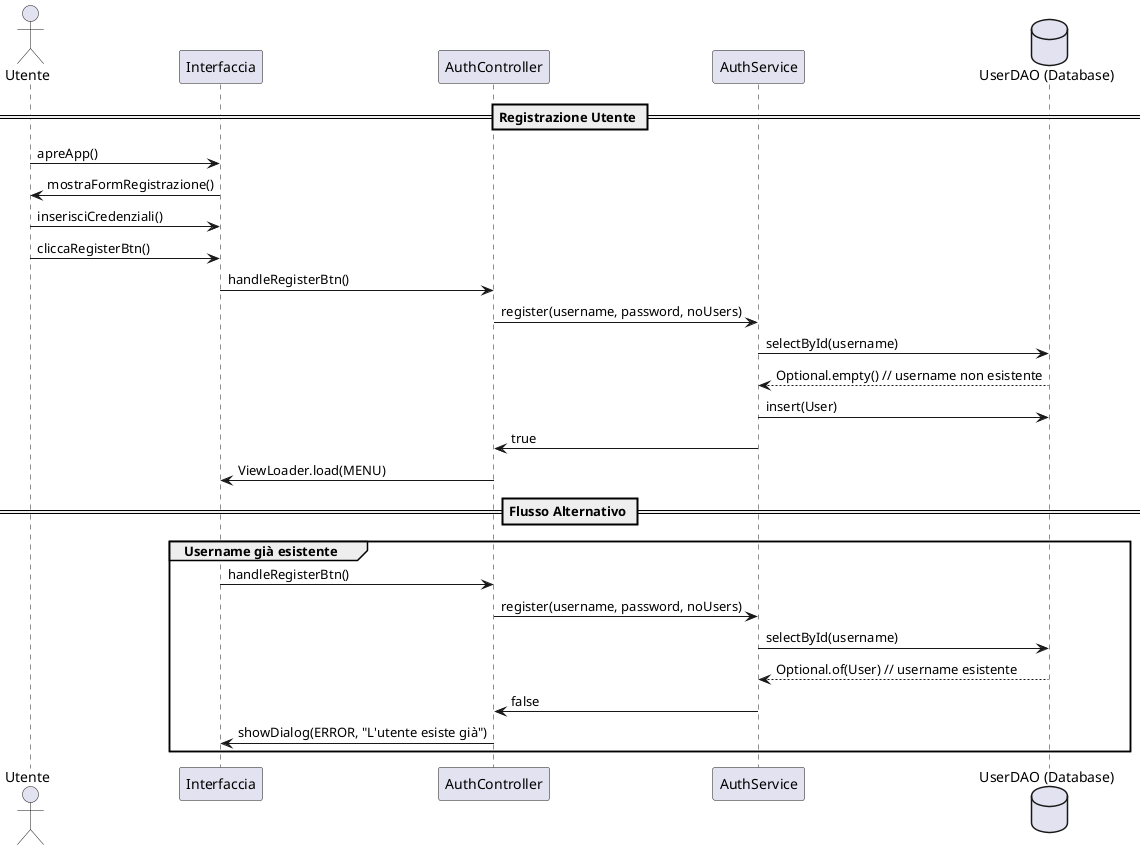 @startuml
actor Utente
participant "Interfaccia" as UI
participant "AuthController" as Controller
participant "AuthService" as Service
database "UserDAO (Database)" as DB

== Registrazione Utente ==

Utente -> UI : apreApp()
UI -> Utente : mostraFormRegistrazione()

Utente -> UI : inserisciCredenziali()
Utente -> UI : cliccaRegisterBtn()

UI -> Controller : handleRegisterBtn()
Controller -> Service : register(username, password, noUsers)
Service -> DB : selectById(username)
DB --> Service : Optional.empty() // username non esistente
Service -> DB : insert(User)
Service -> Controller : true
Controller -> UI : ViewLoader.load(MENU)

== Flusso Alternativo ==
group Username già esistente
UI -> Controller : handleRegisterBtn()
Controller -> Service : register(username, password, noUsers)
Service -> DB : selectById(username)
DB --> Service : Optional.of(User) // username esistente
Service -> Controller : false
Controller -> UI : showDialog(ERROR, "L'utente esiste già")
end

@enduml

